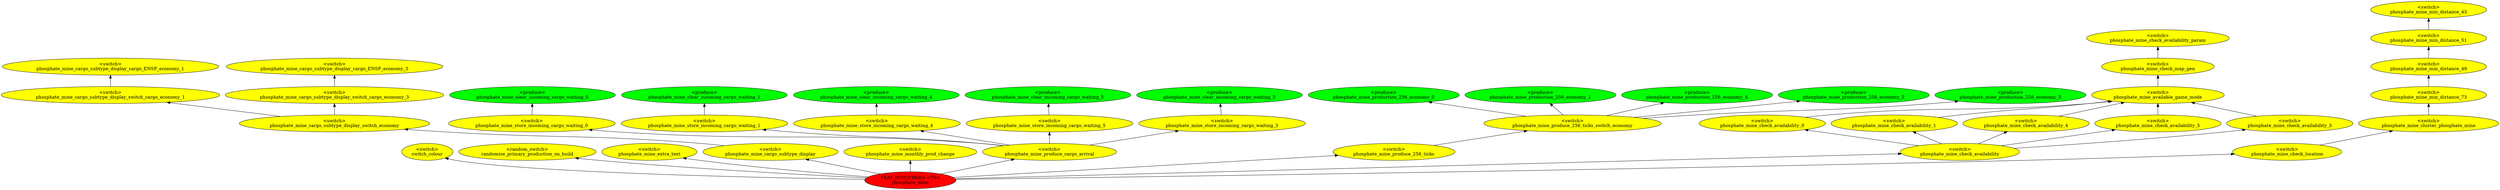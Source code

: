 digraph {
rankdir="BT"
switch_colour [fillcolor=yellow style="filled" label="<switch>\nswitch_colour"]
randomise_primary_production_on_build [fillcolor=yellow style="filled" label="<random_switch>\nrandomise_primary_production_on_build"]
phosphate_mine_extra_text [fillcolor=yellow style="filled" label="<switch>\nphosphate_mine_extra_text"]
phosphate_mine_cargo_subtype_display_cargo_ENSP_economy_1 [fillcolor=yellow style="filled" label="<switch>\nphosphate_mine_cargo_subtype_display_cargo_ENSP_economy_1"]
phosphate_mine_cargo_subtype_display_switch_cargo_economy_1 [fillcolor=yellow style="filled" label="<switch>\nphosphate_mine_cargo_subtype_display_switch_cargo_economy_1"]
phosphate_mine_cargo_subtype_display_cargo_ENSP_economy_3 [fillcolor=yellow style="filled" label="<switch>\nphosphate_mine_cargo_subtype_display_cargo_ENSP_economy_3"]
phosphate_mine_cargo_subtype_display_switch_cargo_economy_3 [fillcolor=yellow style="filled" label="<switch>\nphosphate_mine_cargo_subtype_display_switch_cargo_economy_3"]
phosphate_mine_cargo_subtype_display_switch_economy [fillcolor=yellow style="filled" label="<switch>\nphosphate_mine_cargo_subtype_display_switch_economy"]
phosphate_mine_cargo_subtype_display [fillcolor=yellow style="filled" label="<switch>\nphosphate_mine_cargo_subtype_display"]
phosphate_mine_monthly_prod_change [fillcolor=yellow style="filled" label="<switch>\nphosphate_mine_monthly_prod_change"]
phosphate_mine_clear_incoming_cargo_waiting_0 [fillcolor=green style="filled" label="<produce>\nphosphate_mine_clear_incoming_cargo_waiting_0"]
phosphate_mine_store_incoming_cargo_waiting_0 [fillcolor=yellow style="filled" label="<switch>\nphosphate_mine_store_incoming_cargo_waiting_0"]
phosphate_mine_clear_incoming_cargo_waiting_1 [fillcolor=green style="filled" label="<produce>\nphosphate_mine_clear_incoming_cargo_waiting_1"]
phosphate_mine_store_incoming_cargo_waiting_1 [fillcolor=yellow style="filled" label="<switch>\nphosphate_mine_store_incoming_cargo_waiting_1"]
phosphate_mine_clear_incoming_cargo_waiting_4 [fillcolor=green style="filled" label="<produce>\nphosphate_mine_clear_incoming_cargo_waiting_4"]
phosphate_mine_store_incoming_cargo_waiting_4 [fillcolor=yellow style="filled" label="<switch>\nphosphate_mine_store_incoming_cargo_waiting_4"]
phosphate_mine_clear_incoming_cargo_waiting_5 [fillcolor=green style="filled" label="<produce>\nphosphate_mine_clear_incoming_cargo_waiting_5"]
phosphate_mine_store_incoming_cargo_waiting_5 [fillcolor=yellow style="filled" label="<switch>\nphosphate_mine_store_incoming_cargo_waiting_5"]
phosphate_mine_clear_incoming_cargo_waiting_3 [fillcolor=green style="filled" label="<produce>\nphosphate_mine_clear_incoming_cargo_waiting_3"]
phosphate_mine_store_incoming_cargo_waiting_3 [fillcolor=yellow style="filled" label="<switch>\nphosphate_mine_store_incoming_cargo_waiting_3"]
phosphate_mine_produce_cargo_arrival [fillcolor=yellow style="filled" label="<switch>\nphosphate_mine_produce_cargo_arrival"]
phosphate_mine_production_256_economy_0 [fillcolor=green style="filled" label="<produce>\nphosphate_mine_production_256_economy_0"]
phosphate_mine_production_256_economy_1 [fillcolor=green style="filled" label="<produce>\nphosphate_mine_production_256_economy_1"]
phosphate_mine_production_256_economy_4 [fillcolor=green style="filled" label="<produce>\nphosphate_mine_production_256_economy_4"]
phosphate_mine_production_256_economy_5 [fillcolor=green style="filled" label="<produce>\nphosphate_mine_production_256_economy_5"]
phosphate_mine_production_256_economy_3 [fillcolor=green style="filled" label="<produce>\nphosphate_mine_production_256_economy_3"]
phosphate_mine_produce_256_ticks_switch_economy [fillcolor=yellow style="filled" label="<switch>\nphosphate_mine_produce_256_ticks_switch_economy"]
phosphate_mine_produce_256_ticks [fillcolor=yellow style="filled" label="<switch>\nphosphate_mine_produce_256_ticks"]
phosphate_mine_check_availability_param [fillcolor=yellow style="filled" label="<switch>\nphosphate_mine_check_availability_param"]
phosphate_mine_check_map_gen [fillcolor=yellow style="filled" label="<switch>\nphosphate_mine_check_map_gen"]
phosphate_mine_available_game_mode [fillcolor=yellow style="filled" label="<switch>\nphosphate_mine_available_game_mode"]
phosphate_mine_check_availability_0 [fillcolor=yellow style="filled" label="<switch>\nphosphate_mine_check_availability_0"]
phosphate_mine_check_availability_1 [fillcolor=yellow style="filled" label="<switch>\nphosphate_mine_check_availability_1"]
phosphate_mine_check_availability_4 [fillcolor=yellow style="filled" label="<switch>\nphosphate_mine_check_availability_4"]
phosphate_mine_check_availability_5 [fillcolor=yellow style="filled" label="<switch>\nphosphate_mine_check_availability_5"]
phosphate_mine_check_availability_3 [fillcolor=yellow style="filled" label="<switch>\nphosphate_mine_check_availability_3"]
phosphate_mine_check_availability [fillcolor=yellow style="filled" label="<switch>\nphosphate_mine_check_availability"]
phosphate_mine_min_distance_43 [fillcolor=yellow style="filled" label="<switch>\nphosphate_mine_min_distance_43"]
phosphate_mine_min_distance_51 [fillcolor=yellow style="filled" label="<switch>\nphosphate_mine_min_distance_51"]
phosphate_mine_min_distance_49 [fillcolor=yellow style="filled" label="<switch>\nphosphate_mine_min_distance_49"]
phosphate_mine_min_distance_73 [fillcolor=yellow style="filled" label="<switch>\nphosphate_mine_min_distance_73"]
phosphate_mine_cluster_phosphate_mine [fillcolor=yellow style="filled" label="<switch>\nphosphate_mine_cluster_phosphate_mine"]
phosphate_mine_check_location [fillcolor=yellow style="filled" label="<switch>\nphosphate_mine_check_location"]
phosphate_mine [fillcolor=red style="filled" label="FEAT_INDUSTRIES <73>\nphosphate_mine"]
phosphate_mine_produce_cargo_arrival->phosphate_mine_store_incoming_cargo_waiting_4
phosphate_mine->randomise_primary_production_on_build
phosphate_mine_check_availability_4->phosphate_mine_available_game_mode
phosphate_mine->phosphate_mine_produce_cargo_arrival
phosphate_mine_produce_256_ticks_switch_economy->phosphate_mine_production_256_economy_3
phosphate_mine_produce_256_ticks_switch_economy->phosphate_mine_production_256_economy_0
phosphate_mine_produce_256_ticks->phosphate_mine_produce_256_ticks_switch_economy
phosphate_mine_store_incoming_cargo_waiting_0->phosphate_mine_clear_incoming_cargo_waiting_0
phosphate_mine_check_availability_5->phosphate_mine_available_game_mode
phosphate_mine_produce_cargo_arrival->phosphate_mine_store_incoming_cargo_waiting_1
phosphate_mine_store_incoming_cargo_waiting_1->phosphate_mine_clear_incoming_cargo_waiting_1
phosphate_mine_cluster_phosphate_mine->phosphate_mine_min_distance_73
phosphate_mine_produce_cargo_arrival->phosphate_mine_store_incoming_cargo_waiting_5
phosphate_mine_min_distance_51->phosphate_mine_min_distance_43
phosphate_mine_check_location->phosphate_mine_cluster_phosphate_mine
phosphate_mine_produce_256_ticks_switch_economy->phosphate_mine_production_256_economy_4
phosphate_mine_produce_256_ticks_switch_economy->phosphate_mine_production_256_economy_5
phosphate_mine_store_incoming_cargo_waiting_4->phosphate_mine_clear_incoming_cargo_waiting_4
phosphate_mine_store_incoming_cargo_waiting_5->phosphate_mine_clear_incoming_cargo_waiting_5
phosphate_mine->phosphate_mine_monthly_prod_change
phosphate_mine_produce_256_ticks_switch_economy->phosphate_mine_production_256_economy_1
phosphate_mine_check_availability->phosphate_mine_check_availability_1
phosphate_mine_check_availability->phosphate_mine_check_availability_3
phosphate_mine_cargo_subtype_display_switch_economy->phosphate_mine_cargo_subtype_display_switch_cargo_economy_3
phosphate_mine_store_incoming_cargo_waiting_3->phosphate_mine_clear_incoming_cargo_waiting_3
phosphate_mine_min_distance_73->phosphate_mine_min_distance_49
phosphate_mine_check_availability_1->phosphate_mine_available_game_mode
phosphate_mine_check_availability->phosphate_mine_check_availability_0
phosphate_mine_produce_cargo_arrival->phosphate_mine_store_incoming_cargo_waiting_0
phosphate_mine->phosphate_mine_cargo_subtype_display
phosphate_mine->phosphate_mine_extra_text
phosphate_mine->switch_colour
phosphate_mine_min_distance_49->phosphate_mine_min_distance_51
phosphate_mine_check_availability->phosphate_mine_check_availability_4
phosphate_mine->phosphate_mine_check_location
phosphate_mine_cargo_subtype_display_switch_cargo_economy_1->phosphate_mine_cargo_subtype_display_cargo_ENSP_economy_1
phosphate_mine->phosphate_mine_check_availability
phosphate_mine_check_availability->phosphate_mine_check_availability_5
phosphate_mine_cargo_subtype_display->phosphate_mine_cargo_subtype_display_switch_economy
phosphate_mine_available_game_mode->phosphate_mine_check_map_gen
phosphate_mine_check_availability_3->phosphate_mine_available_game_mode
phosphate_mine_check_map_gen->phosphate_mine_check_availability_param
phosphate_mine_cargo_subtype_display_switch_economy->phosphate_mine_cargo_subtype_display_switch_cargo_economy_1
phosphate_mine->phosphate_mine_produce_256_ticks
phosphate_mine_produce_cargo_arrival->phosphate_mine_store_incoming_cargo_waiting_3
phosphate_mine_check_availability_0->phosphate_mine_available_game_mode
phosphate_mine_cargo_subtype_display_switch_cargo_economy_3->phosphate_mine_cargo_subtype_display_cargo_ENSP_economy_3
}
